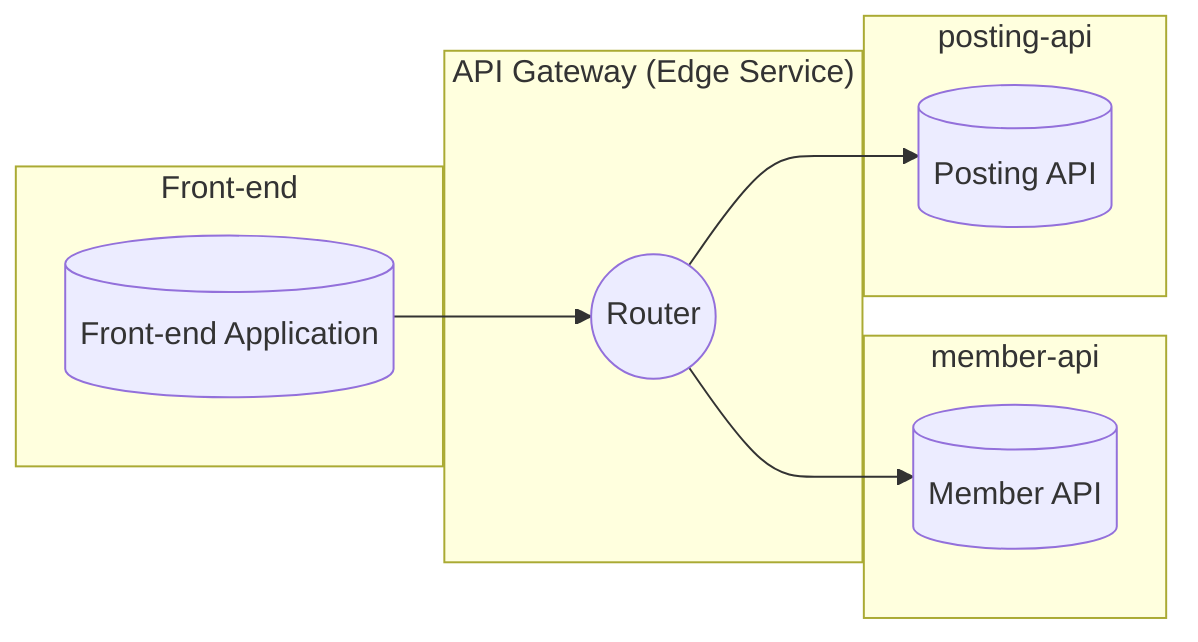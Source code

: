 graph LR
;
    subgraph "Front-end"
        fe[(Front-end Application)]
    end
    subgraph "API Gateway (Edge Service)"
        gw((Router))
    end
    subgraph "member-api"
        member[(Member API)]
    end
    subgraph "posting-api"
        posting[(Posting API)]
    end
%%    subgraph "redis"
%%        session[("redis")]
%%    end
    fe --> gw
    gw --> member
    gw --> posting
%%    gw --> session
%%    session --> gw

;